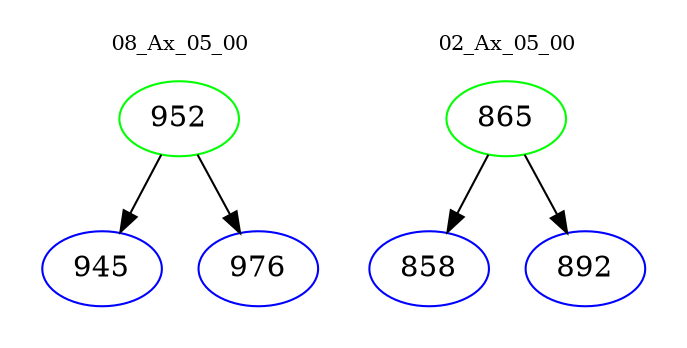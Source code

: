digraph{
subgraph cluster_0 {
color = white
label = "08_Ax_05_00";
fontsize=10;
T0_952 [label="952", color="green"]
T0_952 -> T0_945 [color="black"]
T0_945 [label="945", color="blue"]
T0_952 -> T0_976 [color="black"]
T0_976 [label="976", color="blue"]
}
subgraph cluster_1 {
color = white
label = "02_Ax_05_00";
fontsize=10;
T1_865 [label="865", color="green"]
T1_865 -> T1_858 [color="black"]
T1_858 [label="858", color="blue"]
T1_865 -> T1_892 [color="black"]
T1_892 [label="892", color="blue"]
}
}
